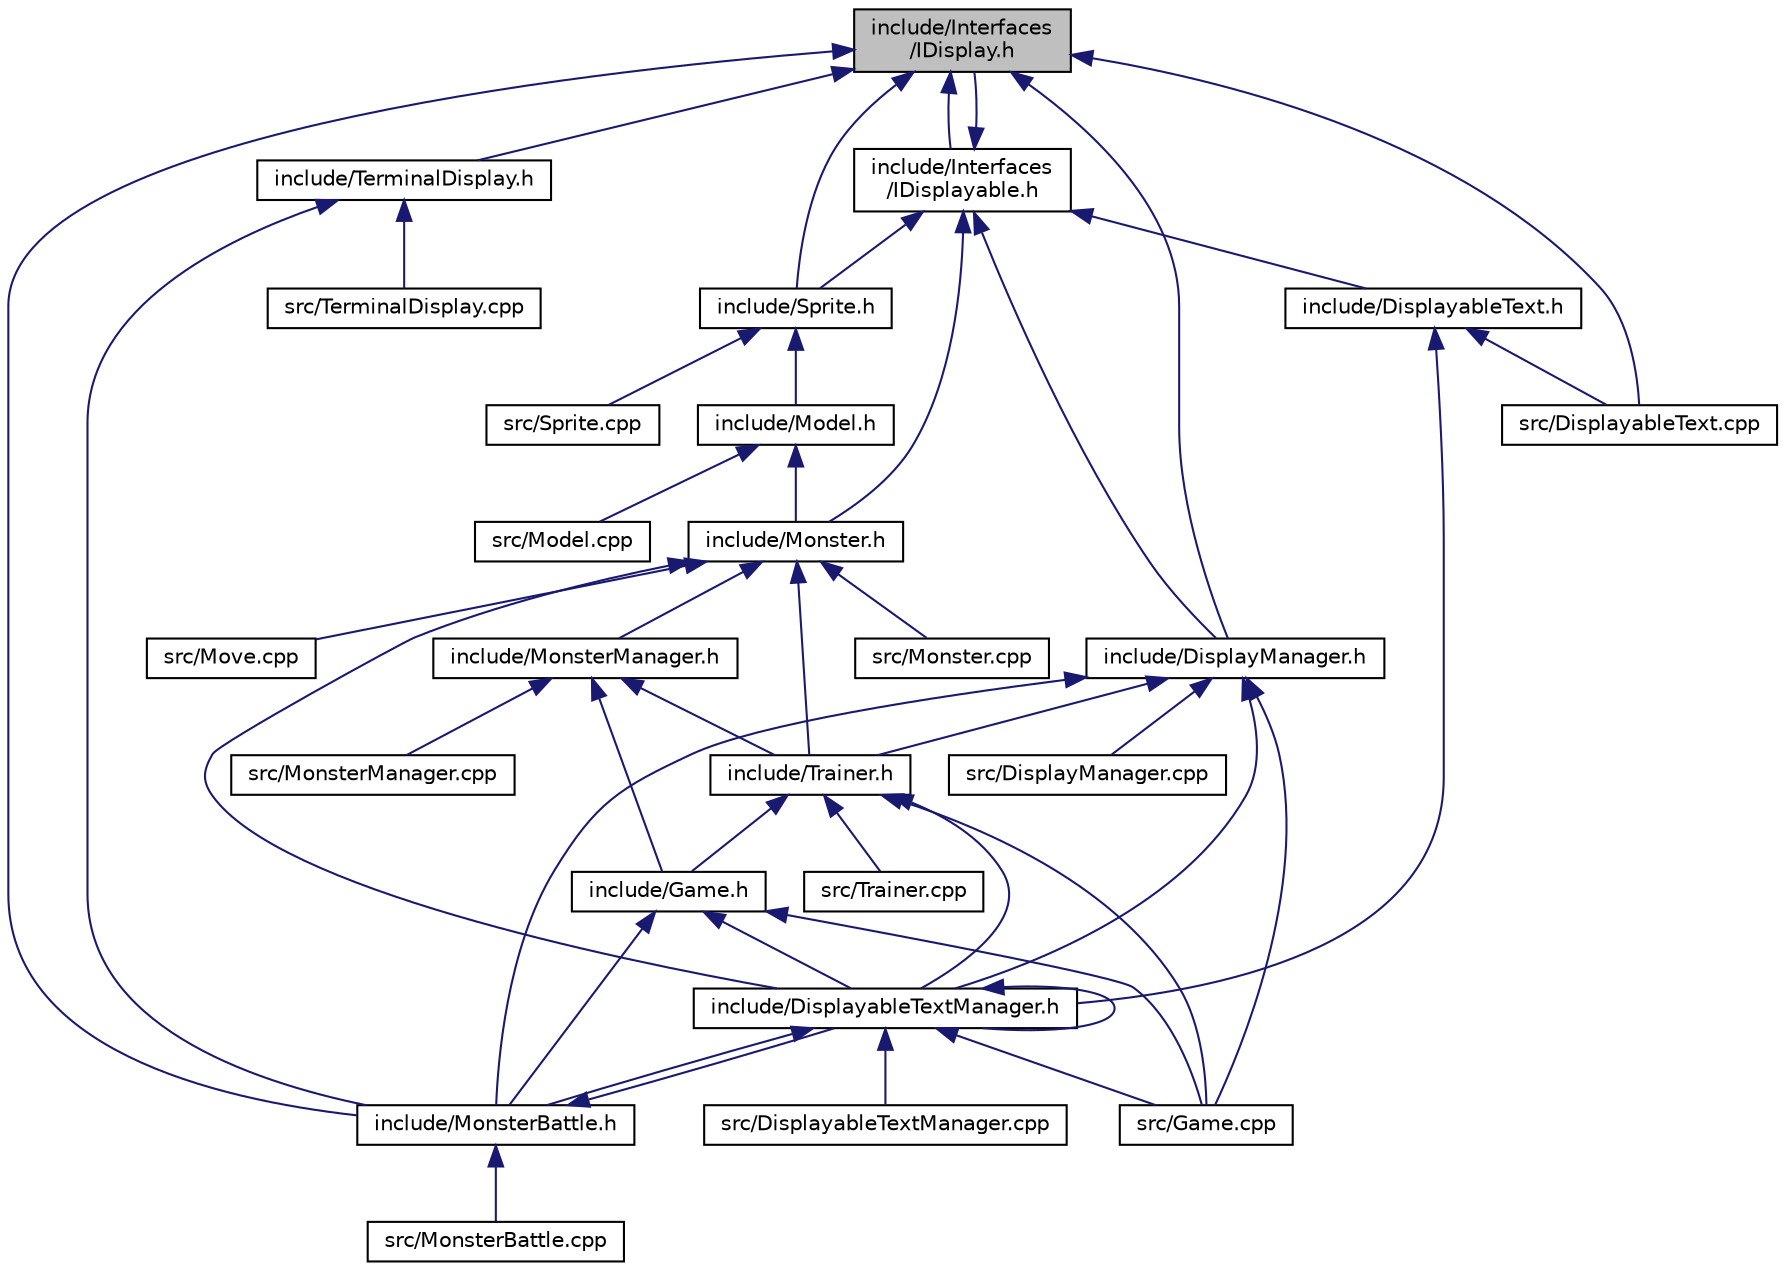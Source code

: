 digraph "include/Interfaces/IDisplay.h"
{
  edge [fontname="Helvetica",fontsize="10",labelfontname="Helvetica",labelfontsize="10"];
  node [fontname="Helvetica",fontsize="10",shape=record];
  Node10 [label="include/Interfaces\l/IDisplay.h",height=0.2,width=0.4,color="black", fillcolor="grey75", style="filled", fontcolor="black"];
  Node10 -> Node11 [dir="back",color="midnightblue",fontsize="10",style="solid"];
  Node11 [label="include/DisplayManager.h",height=0.2,width=0.4,color="black", fillcolor="white", style="filled",URL="$DisplayManager_8h.html"];
  Node11 -> Node12 [dir="back",color="midnightblue",fontsize="10",style="solid"];
  Node12 [label="include/DisplayableTextManager.h",height=0.2,width=0.4,color="black", fillcolor="white", style="filled",URL="$DisplayableTextManager_8h.html"];
  Node12 -> Node12 [dir="back",color="midnightblue",fontsize="10",style="solid"];
  Node12 -> Node13 [dir="back",color="midnightblue",fontsize="10",style="solid"];
  Node13 [label="include/MonsterBattle.h",height=0.2,width=0.4,color="black", fillcolor="white", style="filled",URL="$MonsterBattle_8h.html"];
  Node13 -> Node12 [dir="back",color="midnightblue",fontsize="10",style="solid"];
  Node13 -> Node14 [dir="back",color="midnightblue",fontsize="10",style="solid"];
  Node14 [label="src/MonsterBattle.cpp",height=0.2,width=0.4,color="black", fillcolor="white", style="filled",URL="$MonsterBattle_8cpp.html"];
  Node12 -> Node15 [dir="back",color="midnightblue",fontsize="10",style="solid"];
  Node15 [label="src/DisplayableTextManager.cpp",height=0.2,width=0.4,color="black", fillcolor="white", style="filled",URL="$DisplayableTextManager_8cpp.html"];
  Node12 -> Node16 [dir="back",color="midnightblue",fontsize="10",style="solid"];
  Node16 [label="src/Game.cpp",height=0.2,width=0.4,color="black", fillcolor="white", style="filled",URL="$Game_8cpp.html"];
  Node11 -> Node13 [dir="back",color="midnightblue",fontsize="10",style="solid"];
  Node11 -> Node17 [dir="back",color="midnightblue",fontsize="10",style="solid"];
  Node17 [label="include/Trainer.h",height=0.2,width=0.4,color="black", fillcolor="white", style="filled",URL="$Trainer_8h.html"];
  Node17 -> Node18 [dir="back",color="midnightblue",fontsize="10",style="solid"];
  Node18 [label="include/Game.h",height=0.2,width=0.4,color="black", fillcolor="white", style="filled",URL="$Game_8h.html"];
  Node18 -> Node13 [dir="back",color="midnightblue",fontsize="10",style="solid"];
  Node18 -> Node12 [dir="back",color="midnightblue",fontsize="10",style="solid"];
  Node18 -> Node16 [dir="back",color="midnightblue",fontsize="10",style="solid"];
  Node17 -> Node12 [dir="back",color="midnightblue",fontsize="10",style="solid"];
  Node17 -> Node16 [dir="back",color="midnightblue",fontsize="10",style="solid"];
  Node17 -> Node19 [dir="back",color="midnightblue",fontsize="10",style="solid"];
  Node19 [label="src/Trainer.cpp",height=0.2,width=0.4,color="black", fillcolor="white", style="filled",URL="$Trainer_8cpp.html"];
  Node11 -> Node20 [dir="back",color="midnightblue",fontsize="10",style="solid"];
  Node20 [label="src/DisplayManager.cpp",height=0.2,width=0.4,color="black", fillcolor="white", style="filled",URL="$DisplayManager_8cpp.html"];
  Node11 -> Node16 [dir="back",color="midnightblue",fontsize="10",style="solid"];
  Node10 -> Node21 [dir="back",color="midnightblue",fontsize="10",style="solid"];
  Node21 [label="include/Sprite.h",height=0.2,width=0.4,color="black", fillcolor="white", style="filled",URL="$Sprite_8h.html"];
  Node21 -> Node22 [dir="back",color="midnightblue",fontsize="10",style="solid"];
  Node22 [label="include/Model.h",height=0.2,width=0.4,color="black", fillcolor="white", style="filled",URL="$Model_8h.html"];
  Node22 -> Node23 [dir="back",color="midnightblue",fontsize="10",style="solid"];
  Node23 [label="include/Monster.h",height=0.2,width=0.4,color="black", fillcolor="white", style="filled",URL="$Monster_8h.html"];
  Node23 -> Node12 [dir="back",color="midnightblue",fontsize="10",style="solid"];
  Node23 -> Node24 [dir="back",color="midnightblue",fontsize="10",style="solid"];
  Node24 [label="include/MonsterManager.h",height=0.2,width=0.4,color="black", fillcolor="white", style="filled",URL="$MonsterManager_8h.html"];
  Node24 -> Node18 [dir="back",color="midnightblue",fontsize="10",style="solid"];
  Node24 -> Node17 [dir="back",color="midnightblue",fontsize="10",style="solid"];
  Node24 -> Node25 [dir="back",color="midnightblue",fontsize="10",style="solid"];
  Node25 [label="src/MonsterManager.cpp",height=0.2,width=0.4,color="black", fillcolor="white", style="filled",URL="$MonsterManager_8cpp.html"];
  Node23 -> Node17 [dir="back",color="midnightblue",fontsize="10",style="solid"];
  Node23 -> Node26 [dir="back",color="midnightblue",fontsize="10",style="solid"];
  Node26 [label="src/Monster.cpp",height=0.2,width=0.4,color="black", fillcolor="white", style="filled",URL="$Monster_8cpp.html"];
  Node23 -> Node27 [dir="back",color="midnightblue",fontsize="10",style="solid"];
  Node27 [label="src/Move.cpp",height=0.2,width=0.4,color="black", fillcolor="white", style="filled",URL="$Move_8cpp.html"];
  Node22 -> Node28 [dir="back",color="midnightblue",fontsize="10",style="solid"];
  Node28 [label="src/Model.cpp",height=0.2,width=0.4,color="black", fillcolor="white", style="filled",URL="$Model_8cpp.html"];
  Node21 -> Node29 [dir="back",color="midnightblue",fontsize="10",style="solid"];
  Node29 [label="src/Sprite.cpp",height=0.2,width=0.4,color="black", fillcolor="white", style="filled",URL="$Sprite_8cpp.html"];
  Node10 -> Node13 [dir="back",color="midnightblue",fontsize="10",style="solid"];
  Node10 -> Node30 [dir="back",color="midnightblue",fontsize="10",style="solid"];
  Node30 [label="include/TerminalDisplay.h",height=0.2,width=0.4,color="black", fillcolor="white", style="filled",URL="$TerminalDisplay_8h.html"];
  Node30 -> Node13 [dir="back",color="midnightblue",fontsize="10",style="solid"];
  Node30 -> Node31 [dir="back",color="midnightblue",fontsize="10",style="solid"];
  Node31 [label="src/TerminalDisplay.cpp",height=0.2,width=0.4,color="black", fillcolor="white", style="filled",URL="$TerminalDisplay_8cpp.html"];
  Node10 -> Node32 [dir="back",color="midnightblue",fontsize="10",style="solid"];
  Node32 [label="include/Interfaces\l/IDisplayable.h",height=0.2,width=0.4,color="black", fillcolor="white", style="filled",URL="$IDisplayable_8h.html"];
  Node32 -> Node33 [dir="back",color="midnightblue",fontsize="10",style="solid"];
  Node33 [label="include/DisplayableText.h",height=0.2,width=0.4,color="black", fillcolor="white", style="filled",URL="$DisplayableText_8h_source.html"];
  Node33 -> Node12 [dir="back",color="midnightblue",fontsize="10",style="solid"];
  Node33 -> Node34 [dir="back",color="midnightblue",fontsize="10",style="solid"];
  Node34 [label="src/DisplayableText.cpp",height=0.2,width=0.4,color="black", fillcolor="white", style="filled",URL="$DisplayableText_8cpp.html"];
  Node32 -> Node11 [dir="back",color="midnightblue",fontsize="10",style="solid"];
  Node32 -> Node23 [dir="back",color="midnightblue",fontsize="10",style="solid"];
  Node32 -> Node21 [dir="back",color="midnightblue",fontsize="10",style="solid"];
  Node32 -> Node10 [dir="back",color="midnightblue",fontsize="10",style="solid"];
  Node10 -> Node34 [dir="back",color="midnightblue",fontsize="10",style="solid"];
}
